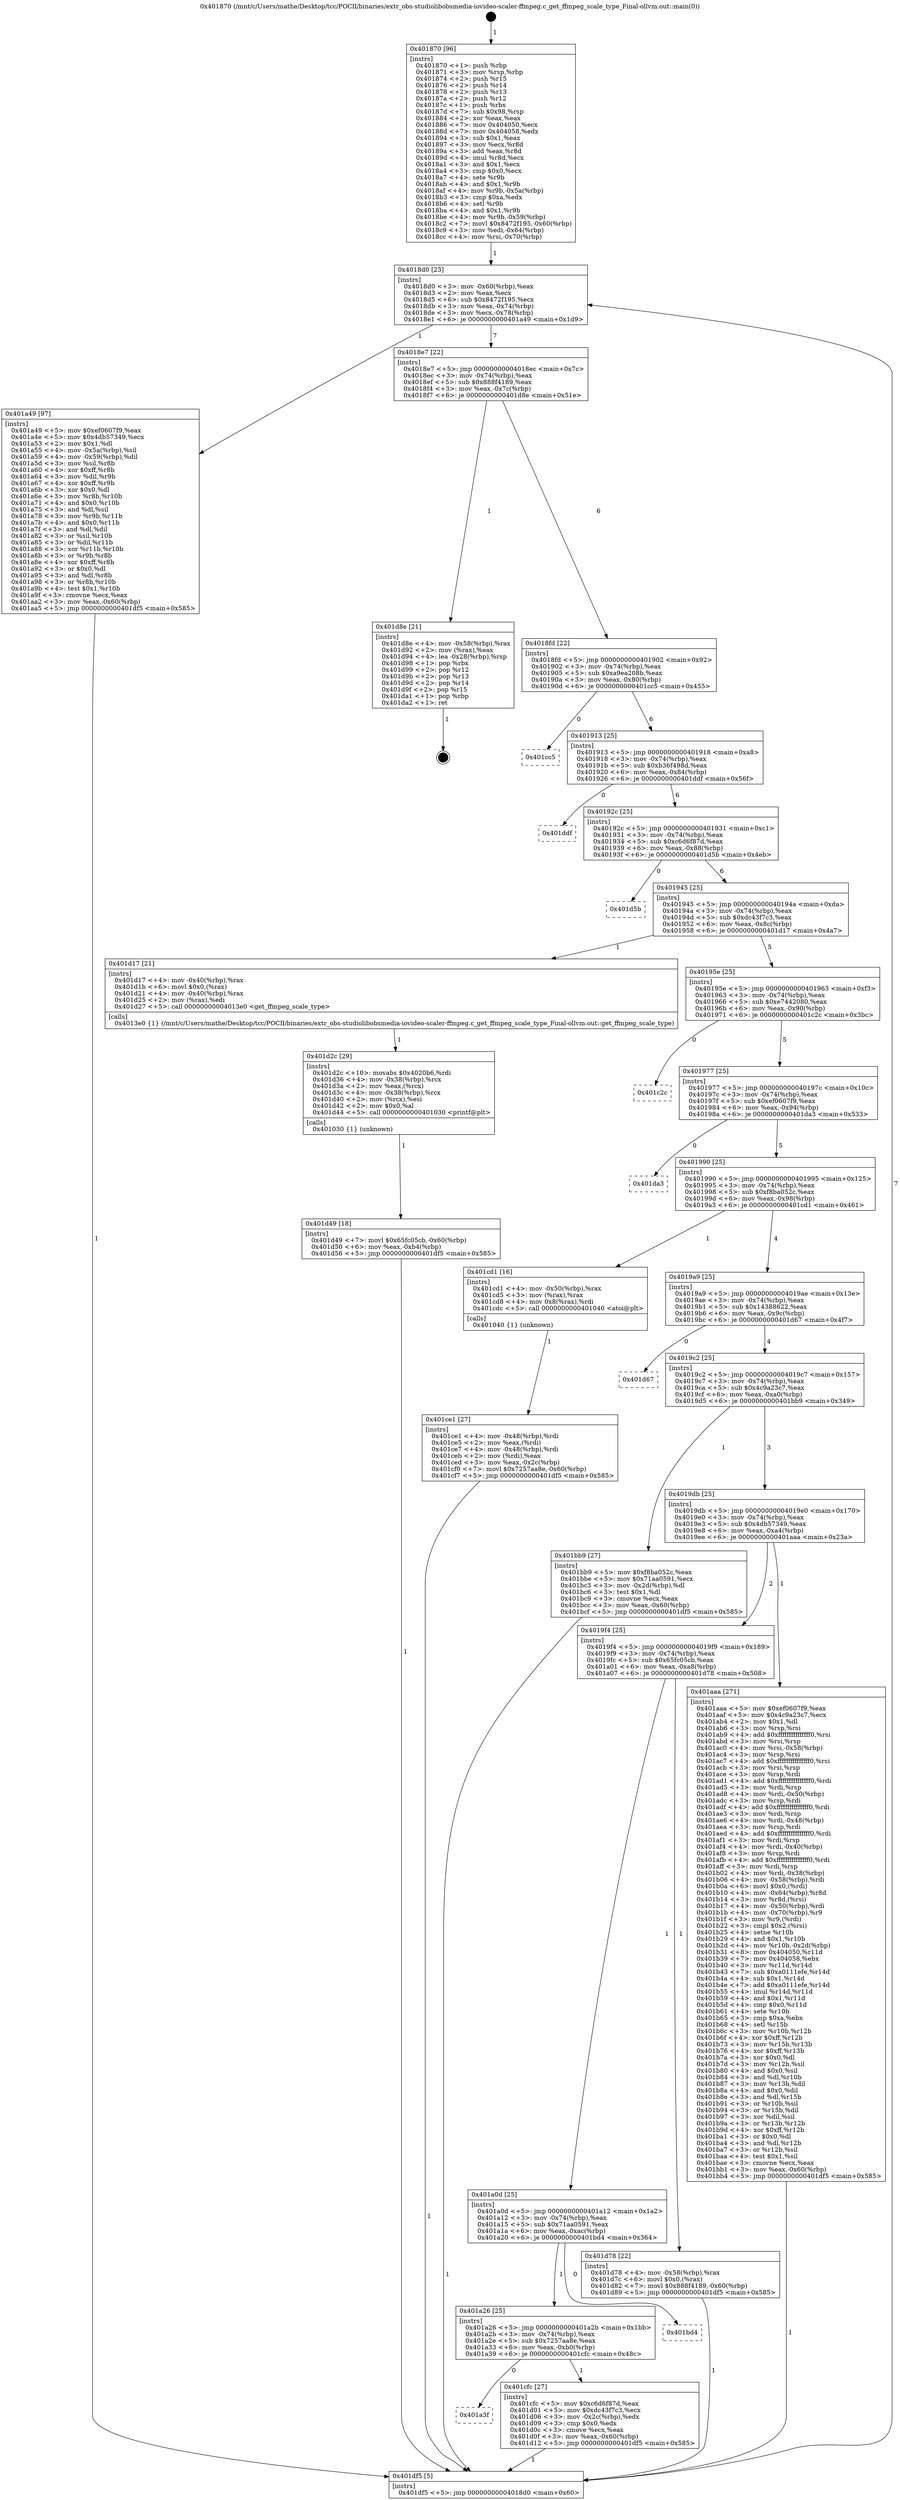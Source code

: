digraph "0x401870" {
  label = "0x401870 (/mnt/c/Users/mathe/Desktop/tcc/POCII/binaries/extr_obs-studiolibobsmedia-iovideo-scaler-ffmpeg.c_get_ffmpeg_scale_type_Final-ollvm.out::main(0))"
  labelloc = "t"
  node[shape=record]

  Entry [label="",width=0.3,height=0.3,shape=circle,fillcolor=black,style=filled]
  "0x4018d0" [label="{
     0x4018d0 [23]\l
     | [instrs]\l
     &nbsp;&nbsp;0x4018d0 \<+3\>: mov -0x60(%rbp),%eax\l
     &nbsp;&nbsp;0x4018d3 \<+2\>: mov %eax,%ecx\l
     &nbsp;&nbsp;0x4018d5 \<+6\>: sub $0x8472f195,%ecx\l
     &nbsp;&nbsp;0x4018db \<+3\>: mov %eax,-0x74(%rbp)\l
     &nbsp;&nbsp;0x4018de \<+3\>: mov %ecx,-0x78(%rbp)\l
     &nbsp;&nbsp;0x4018e1 \<+6\>: je 0000000000401a49 \<main+0x1d9\>\l
  }"]
  "0x401a49" [label="{
     0x401a49 [97]\l
     | [instrs]\l
     &nbsp;&nbsp;0x401a49 \<+5\>: mov $0xef0607f9,%eax\l
     &nbsp;&nbsp;0x401a4e \<+5\>: mov $0x4db57349,%ecx\l
     &nbsp;&nbsp;0x401a53 \<+2\>: mov $0x1,%dl\l
     &nbsp;&nbsp;0x401a55 \<+4\>: mov -0x5a(%rbp),%sil\l
     &nbsp;&nbsp;0x401a59 \<+4\>: mov -0x59(%rbp),%dil\l
     &nbsp;&nbsp;0x401a5d \<+3\>: mov %sil,%r8b\l
     &nbsp;&nbsp;0x401a60 \<+4\>: xor $0xff,%r8b\l
     &nbsp;&nbsp;0x401a64 \<+3\>: mov %dil,%r9b\l
     &nbsp;&nbsp;0x401a67 \<+4\>: xor $0xff,%r9b\l
     &nbsp;&nbsp;0x401a6b \<+3\>: xor $0x0,%dl\l
     &nbsp;&nbsp;0x401a6e \<+3\>: mov %r8b,%r10b\l
     &nbsp;&nbsp;0x401a71 \<+4\>: and $0x0,%r10b\l
     &nbsp;&nbsp;0x401a75 \<+3\>: and %dl,%sil\l
     &nbsp;&nbsp;0x401a78 \<+3\>: mov %r9b,%r11b\l
     &nbsp;&nbsp;0x401a7b \<+4\>: and $0x0,%r11b\l
     &nbsp;&nbsp;0x401a7f \<+3\>: and %dl,%dil\l
     &nbsp;&nbsp;0x401a82 \<+3\>: or %sil,%r10b\l
     &nbsp;&nbsp;0x401a85 \<+3\>: or %dil,%r11b\l
     &nbsp;&nbsp;0x401a88 \<+3\>: xor %r11b,%r10b\l
     &nbsp;&nbsp;0x401a8b \<+3\>: or %r9b,%r8b\l
     &nbsp;&nbsp;0x401a8e \<+4\>: xor $0xff,%r8b\l
     &nbsp;&nbsp;0x401a92 \<+3\>: or $0x0,%dl\l
     &nbsp;&nbsp;0x401a95 \<+3\>: and %dl,%r8b\l
     &nbsp;&nbsp;0x401a98 \<+3\>: or %r8b,%r10b\l
     &nbsp;&nbsp;0x401a9b \<+4\>: test $0x1,%r10b\l
     &nbsp;&nbsp;0x401a9f \<+3\>: cmovne %ecx,%eax\l
     &nbsp;&nbsp;0x401aa2 \<+3\>: mov %eax,-0x60(%rbp)\l
     &nbsp;&nbsp;0x401aa5 \<+5\>: jmp 0000000000401df5 \<main+0x585\>\l
  }"]
  "0x4018e7" [label="{
     0x4018e7 [22]\l
     | [instrs]\l
     &nbsp;&nbsp;0x4018e7 \<+5\>: jmp 00000000004018ec \<main+0x7c\>\l
     &nbsp;&nbsp;0x4018ec \<+3\>: mov -0x74(%rbp),%eax\l
     &nbsp;&nbsp;0x4018ef \<+5\>: sub $0x888f4189,%eax\l
     &nbsp;&nbsp;0x4018f4 \<+3\>: mov %eax,-0x7c(%rbp)\l
     &nbsp;&nbsp;0x4018f7 \<+6\>: je 0000000000401d8e \<main+0x51e\>\l
  }"]
  "0x401df5" [label="{
     0x401df5 [5]\l
     | [instrs]\l
     &nbsp;&nbsp;0x401df5 \<+5\>: jmp 00000000004018d0 \<main+0x60\>\l
  }"]
  "0x401870" [label="{
     0x401870 [96]\l
     | [instrs]\l
     &nbsp;&nbsp;0x401870 \<+1\>: push %rbp\l
     &nbsp;&nbsp;0x401871 \<+3\>: mov %rsp,%rbp\l
     &nbsp;&nbsp;0x401874 \<+2\>: push %r15\l
     &nbsp;&nbsp;0x401876 \<+2\>: push %r14\l
     &nbsp;&nbsp;0x401878 \<+2\>: push %r13\l
     &nbsp;&nbsp;0x40187a \<+2\>: push %r12\l
     &nbsp;&nbsp;0x40187c \<+1\>: push %rbx\l
     &nbsp;&nbsp;0x40187d \<+7\>: sub $0x98,%rsp\l
     &nbsp;&nbsp;0x401884 \<+2\>: xor %eax,%eax\l
     &nbsp;&nbsp;0x401886 \<+7\>: mov 0x404050,%ecx\l
     &nbsp;&nbsp;0x40188d \<+7\>: mov 0x404058,%edx\l
     &nbsp;&nbsp;0x401894 \<+3\>: sub $0x1,%eax\l
     &nbsp;&nbsp;0x401897 \<+3\>: mov %ecx,%r8d\l
     &nbsp;&nbsp;0x40189a \<+3\>: add %eax,%r8d\l
     &nbsp;&nbsp;0x40189d \<+4\>: imul %r8d,%ecx\l
     &nbsp;&nbsp;0x4018a1 \<+3\>: and $0x1,%ecx\l
     &nbsp;&nbsp;0x4018a4 \<+3\>: cmp $0x0,%ecx\l
     &nbsp;&nbsp;0x4018a7 \<+4\>: sete %r9b\l
     &nbsp;&nbsp;0x4018ab \<+4\>: and $0x1,%r9b\l
     &nbsp;&nbsp;0x4018af \<+4\>: mov %r9b,-0x5a(%rbp)\l
     &nbsp;&nbsp;0x4018b3 \<+3\>: cmp $0xa,%edx\l
     &nbsp;&nbsp;0x4018b6 \<+4\>: setl %r9b\l
     &nbsp;&nbsp;0x4018ba \<+4\>: and $0x1,%r9b\l
     &nbsp;&nbsp;0x4018be \<+4\>: mov %r9b,-0x59(%rbp)\l
     &nbsp;&nbsp;0x4018c2 \<+7\>: movl $0x8472f195,-0x60(%rbp)\l
     &nbsp;&nbsp;0x4018c9 \<+3\>: mov %edi,-0x64(%rbp)\l
     &nbsp;&nbsp;0x4018cc \<+4\>: mov %rsi,-0x70(%rbp)\l
  }"]
  Exit [label="",width=0.3,height=0.3,shape=circle,fillcolor=black,style=filled,peripheries=2]
  "0x401d8e" [label="{
     0x401d8e [21]\l
     | [instrs]\l
     &nbsp;&nbsp;0x401d8e \<+4\>: mov -0x58(%rbp),%rax\l
     &nbsp;&nbsp;0x401d92 \<+2\>: mov (%rax),%eax\l
     &nbsp;&nbsp;0x401d94 \<+4\>: lea -0x28(%rbp),%rsp\l
     &nbsp;&nbsp;0x401d98 \<+1\>: pop %rbx\l
     &nbsp;&nbsp;0x401d99 \<+2\>: pop %r12\l
     &nbsp;&nbsp;0x401d9b \<+2\>: pop %r13\l
     &nbsp;&nbsp;0x401d9d \<+2\>: pop %r14\l
     &nbsp;&nbsp;0x401d9f \<+2\>: pop %r15\l
     &nbsp;&nbsp;0x401da1 \<+1\>: pop %rbp\l
     &nbsp;&nbsp;0x401da2 \<+1\>: ret\l
  }"]
  "0x4018fd" [label="{
     0x4018fd [22]\l
     | [instrs]\l
     &nbsp;&nbsp;0x4018fd \<+5\>: jmp 0000000000401902 \<main+0x92\>\l
     &nbsp;&nbsp;0x401902 \<+3\>: mov -0x74(%rbp),%eax\l
     &nbsp;&nbsp;0x401905 \<+5\>: sub $0xa9ea208b,%eax\l
     &nbsp;&nbsp;0x40190a \<+3\>: mov %eax,-0x80(%rbp)\l
     &nbsp;&nbsp;0x40190d \<+6\>: je 0000000000401cc5 \<main+0x455\>\l
  }"]
  "0x401d49" [label="{
     0x401d49 [18]\l
     | [instrs]\l
     &nbsp;&nbsp;0x401d49 \<+7\>: movl $0x65fc05cb,-0x60(%rbp)\l
     &nbsp;&nbsp;0x401d50 \<+6\>: mov %eax,-0xb4(%rbp)\l
     &nbsp;&nbsp;0x401d56 \<+5\>: jmp 0000000000401df5 \<main+0x585\>\l
  }"]
  "0x401cc5" [label="{
     0x401cc5\l
  }", style=dashed]
  "0x401913" [label="{
     0x401913 [25]\l
     | [instrs]\l
     &nbsp;&nbsp;0x401913 \<+5\>: jmp 0000000000401918 \<main+0xa8\>\l
     &nbsp;&nbsp;0x401918 \<+3\>: mov -0x74(%rbp),%eax\l
     &nbsp;&nbsp;0x40191b \<+5\>: sub $0xb36f498d,%eax\l
     &nbsp;&nbsp;0x401920 \<+6\>: mov %eax,-0x84(%rbp)\l
     &nbsp;&nbsp;0x401926 \<+6\>: je 0000000000401ddf \<main+0x56f\>\l
  }"]
  "0x401d2c" [label="{
     0x401d2c [29]\l
     | [instrs]\l
     &nbsp;&nbsp;0x401d2c \<+10\>: movabs $0x4020b6,%rdi\l
     &nbsp;&nbsp;0x401d36 \<+4\>: mov -0x38(%rbp),%rcx\l
     &nbsp;&nbsp;0x401d3a \<+2\>: mov %eax,(%rcx)\l
     &nbsp;&nbsp;0x401d3c \<+4\>: mov -0x38(%rbp),%rcx\l
     &nbsp;&nbsp;0x401d40 \<+2\>: mov (%rcx),%esi\l
     &nbsp;&nbsp;0x401d42 \<+2\>: mov $0x0,%al\l
     &nbsp;&nbsp;0x401d44 \<+5\>: call 0000000000401030 \<printf@plt\>\l
     | [calls]\l
     &nbsp;&nbsp;0x401030 \{1\} (unknown)\l
  }"]
  "0x401ddf" [label="{
     0x401ddf\l
  }", style=dashed]
  "0x40192c" [label="{
     0x40192c [25]\l
     | [instrs]\l
     &nbsp;&nbsp;0x40192c \<+5\>: jmp 0000000000401931 \<main+0xc1\>\l
     &nbsp;&nbsp;0x401931 \<+3\>: mov -0x74(%rbp),%eax\l
     &nbsp;&nbsp;0x401934 \<+5\>: sub $0xc6d6f87d,%eax\l
     &nbsp;&nbsp;0x401939 \<+6\>: mov %eax,-0x88(%rbp)\l
     &nbsp;&nbsp;0x40193f \<+6\>: je 0000000000401d5b \<main+0x4eb\>\l
  }"]
  "0x401a3f" [label="{
     0x401a3f\l
  }", style=dashed]
  "0x401d5b" [label="{
     0x401d5b\l
  }", style=dashed]
  "0x401945" [label="{
     0x401945 [25]\l
     | [instrs]\l
     &nbsp;&nbsp;0x401945 \<+5\>: jmp 000000000040194a \<main+0xda\>\l
     &nbsp;&nbsp;0x40194a \<+3\>: mov -0x74(%rbp),%eax\l
     &nbsp;&nbsp;0x40194d \<+5\>: sub $0xdc43f7c3,%eax\l
     &nbsp;&nbsp;0x401952 \<+6\>: mov %eax,-0x8c(%rbp)\l
     &nbsp;&nbsp;0x401958 \<+6\>: je 0000000000401d17 \<main+0x4a7\>\l
  }"]
  "0x401cfc" [label="{
     0x401cfc [27]\l
     | [instrs]\l
     &nbsp;&nbsp;0x401cfc \<+5\>: mov $0xc6d6f87d,%eax\l
     &nbsp;&nbsp;0x401d01 \<+5\>: mov $0xdc43f7c3,%ecx\l
     &nbsp;&nbsp;0x401d06 \<+3\>: mov -0x2c(%rbp),%edx\l
     &nbsp;&nbsp;0x401d09 \<+3\>: cmp $0x0,%edx\l
     &nbsp;&nbsp;0x401d0c \<+3\>: cmove %ecx,%eax\l
     &nbsp;&nbsp;0x401d0f \<+3\>: mov %eax,-0x60(%rbp)\l
     &nbsp;&nbsp;0x401d12 \<+5\>: jmp 0000000000401df5 \<main+0x585\>\l
  }"]
  "0x401d17" [label="{
     0x401d17 [21]\l
     | [instrs]\l
     &nbsp;&nbsp;0x401d17 \<+4\>: mov -0x40(%rbp),%rax\l
     &nbsp;&nbsp;0x401d1b \<+6\>: movl $0x0,(%rax)\l
     &nbsp;&nbsp;0x401d21 \<+4\>: mov -0x40(%rbp),%rax\l
     &nbsp;&nbsp;0x401d25 \<+2\>: mov (%rax),%edi\l
     &nbsp;&nbsp;0x401d27 \<+5\>: call 00000000004013e0 \<get_ffmpeg_scale_type\>\l
     | [calls]\l
     &nbsp;&nbsp;0x4013e0 \{1\} (/mnt/c/Users/mathe/Desktop/tcc/POCII/binaries/extr_obs-studiolibobsmedia-iovideo-scaler-ffmpeg.c_get_ffmpeg_scale_type_Final-ollvm.out::get_ffmpeg_scale_type)\l
  }"]
  "0x40195e" [label="{
     0x40195e [25]\l
     | [instrs]\l
     &nbsp;&nbsp;0x40195e \<+5\>: jmp 0000000000401963 \<main+0xf3\>\l
     &nbsp;&nbsp;0x401963 \<+3\>: mov -0x74(%rbp),%eax\l
     &nbsp;&nbsp;0x401966 \<+5\>: sub $0xe7442080,%eax\l
     &nbsp;&nbsp;0x40196b \<+6\>: mov %eax,-0x90(%rbp)\l
     &nbsp;&nbsp;0x401971 \<+6\>: je 0000000000401c2c \<main+0x3bc\>\l
  }"]
  "0x401a26" [label="{
     0x401a26 [25]\l
     | [instrs]\l
     &nbsp;&nbsp;0x401a26 \<+5\>: jmp 0000000000401a2b \<main+0x1bb\>\l
     &nbsp;&nbsp;0x401a2b \<+3\>: mov -0x74(%rbp),%eax\l
     &nbsp;&nbsp;0x401a2e \<+5\>: sub $0x7257aa8e,%eax\l
     &nbsp;&nbsp;0x401a33 \<+6\>: mov %eax,-0xb0(%rbp)\l
     &nbsp;&nbsp;0x401a39 \<+6\>: je 0000000000401cfc \<main+0x48c\>\l
  }"]
  "0x401c2c" [label="{
     0x401c2c\l
  }", style=dashed]
  "0x401977" [label="{
     0x401977 [25]\l
     | [instrs]\l
     &nbsp;&nbsp;0x401977 \<+5\>: jmp 000000000040197c \<main+0x10c\>\l
     &nbsp;&nbsp;0x40197c \<+3\>: mov -0x74(%rbp),%eax\l
     &nbsp;&nbsp;0x40197f \<+5\>: sub $0xef0607f9,%eax\l
     &nbsp;&nbsp;0x401984 \<+6\>: mov %eax,-0x94(%rbp)\l
     &nbsp;&nbsp;0x40198a \<+6\>: je 0000000000401da3 \<main+0x533\>\l
  }"]
  "0x401bd4" [label="{
     0x401bd4\l
  }", style=dashed]
  "0x401da3" [label="{
     0x401da3\l
  }", style=dashed]
  "0x401990" [label="{
     0x401990 [25]\l
     | [instrs]\l
     &nbsp;&nbsp;0x401990 \<+5\>: jmp 0000000000401995 \<main+0x125\>\l
     &nbsp;&nbsp;0x401995 \<+3\>: mov -0x74(%rbp),%eax\l
     &nbsp;&nbsp;0x401998 \<+5\>: sub $0xf8ba052c,%eax\l
     &nbsp;&nbsp;0x40199d \<+6\>: mov %eax,-0x98(%rbp)\l
     &nbsp;&nbsp;0x4019a3 \<+6\>: je 0000000000401cd1 \<main+0x461\>\l
  }"]
  "0x401a0d" [label="{
     0x401a0d [25]\l
     | [instrs]\l
     &nbsp;&nbsp;0x401a0d \<+5\>: jmp 0000000000401a12 \<main+0x1a2\>\l
     &nbsp;&nbsp;0x401a12 \<+3\>: mov -0x74(%rbp),%eax\l
     &nbsp;&nbsp;0x401a15 \<+5\>: sub $0x71aa0591,%eax\l
     &nbsp;&nbsp;0x401a1a \<+6\>: mov %eax,-0xac(%rbp)\l
     &nbsp;&nbsp;0x401a20 \<+6\>: je 0000000000401bd4 \<main+0x364\>\l
  }"]
  "0x401cd1" [label="{
     0x401cd1 [16]\l
     | [instrs]\l
     &nbsp;&nbsp;0x401cd1 \<+4\>: mov -0x50(%rbp),%rax\l
     &nbsp;&nbsp;0x401cd5 \<+3\>: mov (%rax),%rax\l
     &nbsp;&nbsp;0x401cd8 \<+4\>: mov 0x8(%rax),%rdi\l
     &nbsp;&nbsp;0x401cdc \<+5\>: call 0000000000401040 \<atoi@plt\>\l
     | [calls]\l
     &nbsp;&nbsp;0x401040 \{1\} (unknown)\l
  }"]
  "0x4019a9" [label="{
     0x4019a9 [25]\l
     | [instrs]\l
     &nbsp;&nbsp;0x4019a9 \<+5\>: jmp 00000000004019ae \<main+0x13e\>\l
     &nbsp;&nbsp;0x4019ae \<+3\>: mov -0x74(%rbp),%eax\l
     &nbsp;&nbsp;0x4019b1 \<+5\>: sub $0x14388622,%eax\l
     &nbsp;&nbsp;0x4019b6 \<+6\>: mov %eax,-0x9c(%rbp)\l
     &nbsp;&nbsp;0x4019bc \<+6\>: je 0000000000401d67 \<main+0x4f7\>\l
  }"]
  "0x401d78" [label="{
     0x401d78 [22]\l
     | [instrs]\l
     &nbsp;&nbsp;0x401d78 \<+4\>: mov -0x58(%rbp),%rax\l
     &nbsp;&nbsp;0x401d7c \<+6\>: movl $0x0,(%rax)\l
     &nbsp;&nbsp;0x401d82 \<+7\>: movl $0x888f4189,-0x60(%rbp)\l
     &nbsp;&nbsp;0x401d89 \<+5\>: jmp 0000000000401df5 \<main+0x585\>\l
  }"]
  "0x401d67" [label="{
     0x401d67\l
  }", style=dashed]
  "0x4019c2" [label="{
     0x4019c2 [25]\l
     | [instrs]\l
     &nbsp;&nbsp;0x4019c2 \<+5\>: jmp 00000000004019c7 \<main+0x157\>\l
     &nbsp;&nbsp;0x4019c7 \<+3\>: mov -0x74(%rbp),%eax\l
     &nbsp;&nbsp;0x4019ca \<+5\>: sub $0x4c9a23c7,%eax\l
     &nbsp;&nbsp;0x4019cf \<+6\>: mov %eax,-0xa0(%rbp)\l
     &nbsp;&nbsp;0x4019d5 \<+6\>: je 0000000000401bb9 \<main+0x349\>\l
  }"]
  "0x401ce1" [label="{
     0x401ce1 [27]\l
     | [instrs]\l
     &nbsp;&nbsp;0x401ce1 \<+4\>: mov -0x48(%rbp),%rdi\l
     &nbsp;&nbsp;0x401ce5 \<+2\>: mov %eax,(%rdi)\l
     &nbsp;&nbsp;0x401ce7 \<+4\>: mov -0x48(%rbp),%rdi\l
     &nbsp;&nbsp;0x401ceb \<+2\>: mov (%rdi),%eax\l
     &nbsp;&nbsp;0x401ced \<+3\>: mov %eax,-0x2c(%rbp)\l
     &nbsp;&nbsp;0x401cf0 \<+7\>: movl $0x7257aa8e,-0x60(%rbp)\l
     &nbsp;&nbsp;0x401cf7 \<+5\>: jmp 0000000000401df5 \<main+0x585\>\l
  }"]
  "0x401bb9" [label="{
     0x401bb9 [27]\l
     | [instrs]\l
     &nbsp;&nbsp;0x401bb9 \<+5\>: mov $0xf8ba052c,%eax\l
     &nbsp;&nbsp;0x401bbe \<+5\>: mov $0x71aa0591,%ecx\l
     &nbsp;&nbsp;0x401bc3 \<+3\>: mov -0x2d(%rbp),%dl\l
     &nbsp;&nbsp;0x401bc6 \<+3\>: test $0x1,%dl\l
     &nbsp;&nbsp;0x401bc9 \<+3\>: cmovne %ecx,%eax\l
     &nbsp;&nbsp;0x401bcc \<+3\>: mov %eax,-0x60(%rbp)\l
     &nbsp;&nbsp;0x401bcf \<+5\>: jmp 0000000000401df5 \<main+0x585\>\l
  }"]
  "0x4019db" [label="{
     0x4019db [25]\l
     | [instrs]\l
     &nbsp;&nbsp;0x4019db \<+5\>: jmp 00000000004019e0 \<main+0x170\>\l
     &nbsp;&nbsp;0x4019e0 \<+3\>: mov -0x74(%rbp),%eax\l
     &nbsp;&nbsp;0x4019e3 \<+5\>: sub $0x4db57349,%eax\l
     &nbsp;&nbsp;0x4019e8 \<+6\>: mov %eax,-0xa4(%rbp)\l
     &nbsp;&nbsp;0x4019ee \<+6\>: je 0000000000401aaa \<main+0x23a\>\l
  }"]
  "0x4019f4" [label="{
     0x4019f4 [25]\l
     | [instrs]\l
     &nbsp;&nbsp;0x4019f4 \<+5\>: jmp 00000000004019f9 \<main+0x189\>\l
     &nbsp;&nbsp;0x4019f9 \<+3\>: mov -0x74(%rbp),%eax\l
     &nbsp;&nbsp;0x4019fc \<+5\>: sub $0x65fc05cb,%eax\l
     &nbsp;&nbsp;0x401a01 \<+6\>: mov %eax,-0xa8(%rbp)\l
     &nbsp;&nbsp;0x401a07 \<+6\>: je 0000000000401d78 \<main+0x508\>\l
  }"]
  "0x401aaa" [label="{
     0x401aaa [271]\l
     | [instrs]\l
     &nbsp;&nbsp;0x401aaa \<+5\>: mov $0xef0607f9,%eax\l
     &nbsp;&nbsp;0x401aaf \<+5\>: mov $0x4c9a23c7,%ecx\l
     &nbsp;&nbsp;0x401ab4 \<+2\>: mov $0x1,%dl\l
     &nbsp;&nbsp;0x401ab6 \<+3\>: mov %rsp,%rsi\l
     &nbsp;&nbsp;0x401ab9 \<+4\>: add $0xfffffffffffffff0,%rsi\l
     &nbsp;&nbsp;0x401abd \<+3\>: mov %rsi,%rsp\l
     &nbsp;&nbsp;0x401ac0 \<+4\>: mov %rsi,-0x58(%rbp)\l
     &nbsp;&nbsp;0x401ac4 \<+3\>: mov %rsp,%rsi\l
     &nbsp;&nbsp;0x401ac7 \<+4\>: add $0xfffffffffffffff0,%rsi\l
     &nbsp;&nbsp;0x401acb \<+3\>: mov %rsi,%rsp\l
     &nbsp;&nbsp;0x401ace \<+3\>: mov %rsp,%rdi\l
     &nbsp;&nbsp;0x401ad1 \<+4\>: add $0xfffffffffffffff0,%rdi\l
     &nbsp;&nbsp;0x401ad5 \<+3\>: mov %rdi,%rsp\l
     &nbsp;&nbsp;0x401ad8 \<+4\>: mov %rdi,-0x50(%rbp)\l
     &nbsp;&nbsp;0x401adc \<+3\>: mov %rsp,%rdi\l
     &nbsp;&nbsp;0x401adf \<+4\>: add $0xfffffffffffffff0,%rdi\l
     &nbsp;&nbsp;0x401ae3 \<+3\>: mov %rdi,%rsp\l
     &nbsp;&nbsp;0x401ae6 \<+4\>: mov %rdi,-0x48(%rbp)\l
     &nbsp;&nbsp;0x401aea \<+3\>: mov %rsp,%rdi\l
     &nbsp;&nbsp;0x401aed \<+4\>: add $0xfffffffffffffff0,%rdi\l
     &nbsp;&nbsp;0x401af1 \<+3\>: mov %rdi,%rsp\l
     &nbsp;&nbsp;0x401af4 \<+4\>: mov %rdi,-0x40(%rbp)\l
     &nbsp;&nbsp;0x401af8 \<+3\>: mov %rsp,%rdi\l
     &nbsp;&nbsp;0x401afb \<+4\>: add $0xfffffffffffffff0,%rdi\l
     &nbsp;&nbsp;0x401aff \<+3\>: mov %rdi,%rsp\l
     &nbsp;&nbsp;0x401b02 \<+4\>: mov %rdi,-0x38(%rbp)\l
     &nbsp;&nbsp;0x401b06 \<+4\>: mov -0x58(%rbp),%rdi\l
     &nbsp;&nbsp;0x401b0a \<+6\>: movl $0x0,(%rdi)\l
     &nbsp;&nbsp;0x401b10 \<+4\>: mov -0x64(%rbp),%r8d\l
     &nbsp;&nbsp;0x401b14 \<+3\>: mov %r8d,(%rsi)\l
     &nbsp;&nbsp;0x401b17 \<+4\>: mov -0x50(%rbp),%rdi\l
     &nbsp;&nbsp;0x401b1b \<+4\>: mov -0x70(%rbp),%r9\l
     &nbsp;&nbsp;0x401b1f \<+3\>: mov %r9,(%rdi)\l
     &nbsp;&nbsp;0x401b22 \<+3\>: cmpl $0x2,(%rsi)\l
     &nbsp;&nbsp;0x401b25 \<+4\>: setne %r10b\l
     &nbsp;&nbsp;0x401b29 \<+4\>: and $0x1,%r10b\l
     &nbsp;&nbsp;0x401b2d \<+4\>: mov %r10b,-0x2d(%rbp)\l
     &nbsp;&nbsp;0x401b31 \<+8\>: mov 0x404050,%r11d\l
     &nbsp;&nbsp;0x401b39 \<+7\>: mov 0x404058,%ebx\l
     &nbsp;&nbsp;0x401b40 \<+3\>: mov %r11d,%r14d\l
     &nbsp;&nbsp;0x401b43 \<+7\>: sub $0xa0111efe,%r14d\l
     &nbsp;&nbsp;0x401b4a \<+4\>: sub $0x1,%r14d\l
     &nbsp;&nbsp;0x401b4e \<+7\>: add $0xa0111efe,%r14d\l
     &nbsp;&nbsp;0x401b55 \<+4\>: imul %r14d,%r11d\l
     &nbsp;&nbsp;0x401b59 \<+4\>: and $0x1,%r11d\l
     &nbsp;&nbsp;0x401b5d \<+4\>: cmp $0x0,%r11d\l
     &nbsp;&nbsp;0x401b61 \<+4\>: sete %r10b\l
     &nbsp;&nbsp;0x401b65 \<+3\>: cmp $0xa,%ebx\l
     &nbsp;&nbsp;0x401b68 \<+4\>: setl %r15b\l
     &nbsp;&nbsp;0x401b6c \<+3\>: mov %r10b,%r12b\l
     &nbsp;&nbsp;0x401b6f \<+4\>: xor $0xff,%r12b\l
     &nbsp;&nbsp;0x401b73 \<+3\>: mov %r15b,%r13b\l
     &nbsp;&nbsp;0x401b76 \<+4\>: xor $0xff,%r13b\l
     &nbsp;&nbsp;0x401b7a \<+3\>: xor $0x0,%dl\l
     &nbsp;&nbsp;0x401b7d \<+3\>: mov %r12b,%sil\l
     &nbsp;&nbsp;0x401b80 \<+4\>: and $0x0,%sil\l
     &nbsp;&nbsp;0x401b84 \<+3\>: and %dl,%r10b\l
     &nbsp;&nbsp;0x401b87 \<+3\>: mov %r13b,%dil\l
     &nbsp;&nbsp;0x401b8a \<+4\>: and $0x0,%dil\l
     &nbsp;&nbsp;0x401b8e \<+3\>: and %dl,%r15b\l
     &nbsp;&nbsp;0x401b91 \<+3\>: or %r10b,%sil\l
     &nbsp;&nbsp;0x401b94 \<+3\>: or %r15b,%dil\l
     &nbsp;&nbsp;0x401b97 \<+3\>: xor %dil,%sil\l
     &nbsp;&nbsp;0x401b9a \<+3\>: or %r13b,%r12b\l
     &nbsp;&nbsp;0x401b9d \<+4\>: xor $0xff,%r12b\l
     &nbsp;&nbsp;0x401ba1 \<+3\>: or $0x0,%dl\l
     &nbsp;&nbsp;0x401ba4 \<+3\>: and %dl,%r12b\l
     &nbsp;&nbsp;0x401ba7 \<+3\>: or %r12b,%sil\l
     &nbsp;&nbsp;0x401baa \<+4\>: test $0x1,%sil\l
     &nbsp;&nbsp;0x401bae \<+3\>: cmovne %ecx,%eax\l
     &nbsp;&nbsp;0x401bb1 \<+3\>: mov %eax,-0x60(%rbp)\l
     &nbsp;&nbsp;0x401bb4 \<+5\>: jmp 0000000000401df5 \<main+0x585\>\l
  }"]
  Entry -> "0x401870" [label=" 1"]
  "0x4018d0" -> "0x401a49" [label=" 1"]
  "0x4018d0" -> "0x4018e7" [label=" 7"]
  "0x401a49" -> "0x401df5" [label=" 1"]
  "0x401870" -> "0x4018d0" [label=" 1"]
  "0x401df5" -> "0x4018d0" [label=" 7"]
  "0x401d8e" -> Exit [label=" 1"]
  "0x4018e7" -> "0x401d8e" [label=" 1"]
  "0x4018e7" -> "0x4018fd" [label=" 6"]
  "0x401d78" -> "0x401df5" [label=" 1"]
  "0x4018fd" -> "0x401cc5" [label=" 0"]
  "0x4018fd" -> "0x401913" [label=" 6"]
  "0x401d49" -> "0x401df5" [label=" 1"]
  "0x401913" -> "0x401ddf" [label=" 0"]
  "0x401913" -> "0x40192c" [label=" 6"]
  "0x401d2c" -> "0x401d49" [label=" 1"]
  "0x40192c" -> "0x401d5b" [label=" 0"]
  "0x40192c" -> "0x401945" [label=" 6"]
  "0x401d17" -> "0x401d2c" [label=" 1"]
  "0x401945" -> "0x401d17" [label=" 1"]
  "0x401945" -> "0x40195e" [label=" 5"]
  "0x401cfc" -> "0x401df5" [label=" 1"]
  "0x40195e" -> "0x401c2c" [label=" 0"]
  "0x40195e" -> "0x401977" [label=" 5"]
  "0x401a26" -> "0x401cfc" [label=" 1"]
  "0x401977" -> "0x401da3" [label=" 0"]
  "0x401977" -> "0x401990" [label=" 5"]
  "0x401a26" -> "0x401a3f" [label=" 0"]
  "0x401990" -> "0x401cd1" [label=" 1"]
  "0x401990" -> "0x4019a9" [label=" 4"]
  "0x401a0d" -> "0x401bd4" [label=" 0"]
  "0x4019a9" -> "0x401d67" [label=" 0"]
  "0x4019a9" -> "0x4019c2" [label=" 4"]
  "0x401a0d" -> "0x401a26" [label=" 1"]
  "0x4019c2" -> "0x401bb9" [label=" 1"]
  "0x4019c2" -> "0x4019db" [label=" 3"]
  "0x4019f4" -> "0x401d78" [label=" 1"]
  "0x4019db" -> "0x401aaa" [label=" 1"]
  "0x4019db" -> "0x4019f4" [label=" 2"]
  "0x4019f4" -> "0x401a0d" [label=" 1"]
  "0x401aaa" -> "0x401df5" [label=" 1"]
  "0x401bb9" -> "0x401df5" [label=" 1"]
  "0x401cd1" -> "0x401ce1" [label=" 1"]
  "0x401ce1" -> "0x401df5" [label=" 1"]
}
